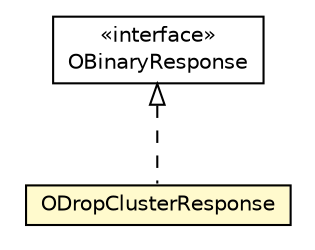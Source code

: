 #!/usr/local/bin/dot
#
# Class diagram 
# Generated by UMLGraph version R5_6-24-gf6e263 (http://www.umlgraph.org/)
#

digraph G {
	edge [fontname="Helvetica",fontsize=10,labelfontname="Helvetica",labelfontsize=10];
	node [fontname="Helvetica",fontsize=10,shape=plaintext];
	nodesep=0.25;
	ranksep=0.5;
	// com.orientechnologies.orient.client.remote.OBinaryResponse
	c2970441 [label=<<table title="com.orientechnologies.orient.client.remote.OBinaryResponse" border="0" cellborder="1" cellspacing="0" cellpadding="2" port="p" href="../OBinaryResponse.html">
		<tr><td><table border="0" cellspacing="0" cellpadding="1">
<tr><td align="center" balign="center"> &#171;interface&#187; </td></tr>
<tr><td align="center" balign="center"> OBinaryResponse </td></tr>
		</table></td></tr>
		</table>>, URL="../OBinaryResponse.html", fontname="Helvetica", fontcolor="black", fontsize=10.0];
	// com.orientechnologies.orient.client.remote.message.ODropClusterResponse
	c2970611 [label=<<table title="com.orientechnologies.orient.client.remote.message.ODropClusterResponse" border="0" cellborder="1" cellspacing="0" cellpadding="2" port="p" bgcolor="lemonChiffon" href="./ODropClusterResponse.html">
		<tr><td><table border="0" cellspacing="0" cellpadding="1">
<tr><td align="center" balign="center"> ODropClusterResponse </td></tr>
		</table></td></tr>
		</table>>, URL="./ODropClusterResponse.html", fontname="Helvetica", fontcolor="black", fontsize=10.0];
	//com.orientechnologies.orient.client.remote.message.ODropClusterResponse implements com.orientechnologies.orient.client.remote.OBinaryResponse
	c2970441:p -> c2970611:p [dir=back,arrowtail=empty,style=dashed];
}

